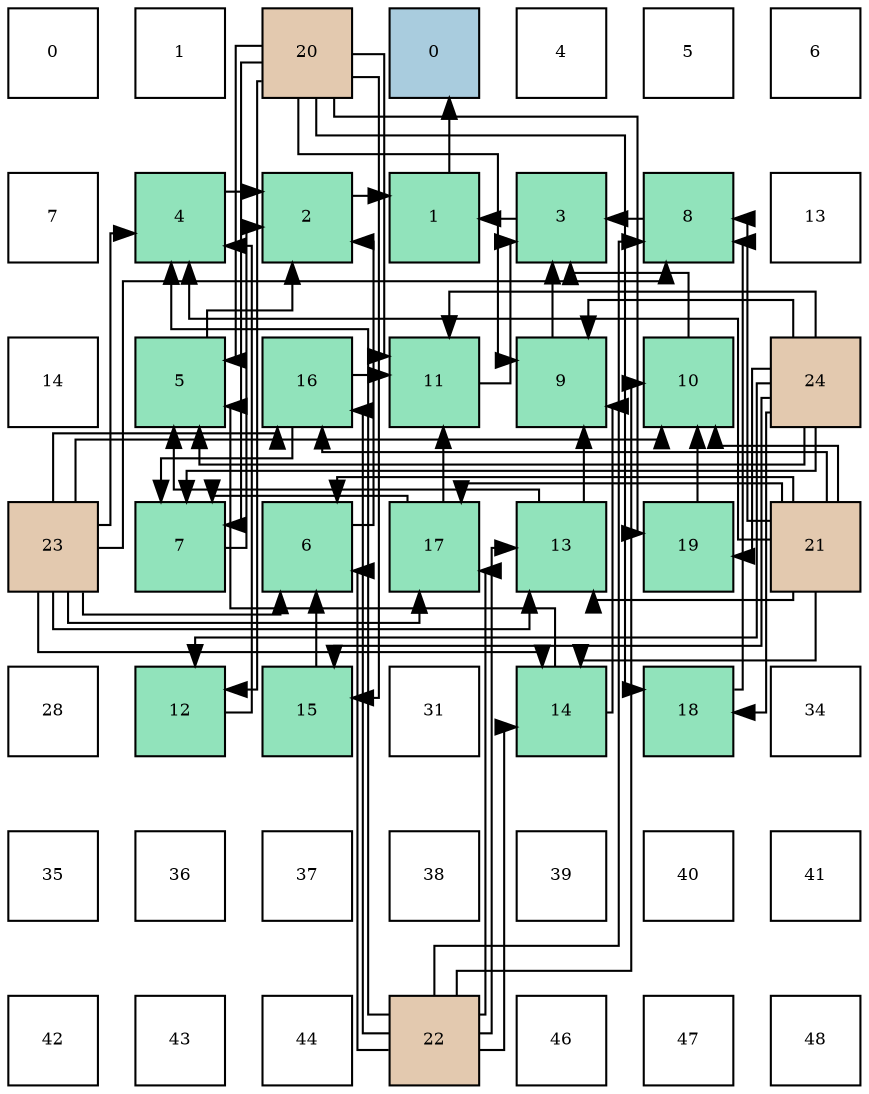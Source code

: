 digraph layout{
 rankdir=TB;
 splines=ortho;
 node [style=filled shape=square fixedsize=true width=0.6];
0[label="0", fontsize=8, fillcolor="#ffffff"];
1[label="1", fontsize=8, fillcolor="#ffffff"];
2[label="20", fontsize=8, fillcolor="#e3c9af"];
3[label="0", fontsize=8, fillcolor="#a9ccde"];
4[label="4", fontsize=8, fillcolor="#ffffff"];
5[label="5", fontsize=8, fillcolor="#ffffff"];
6[label="6", fontsize=8, fillcolor="#ffffff"];
7[label="7", fontsize=8, fillcolor="#ffffff"];
8[label="4", fontsize=8, fillcolor="#91e3bb"];
9[label="2", fontsize=8, fillcolor="#91e3bb"];
10[label="1", fontsize=8, fillcolor="#91e3bb"];
11[label="3", fontsize=8, fillcolor="#91e3bb"];
12[label="8", fontsize=8, fillcolor="#91e3bb"];
13[label="13", fontsize=8, fillcolor="#ffffff"];
14[label="14", fontsize=8, fillcolor="#ffffff"];
15[label="5", fontsize=8, fillcolor="#91e3bb"];
16[label="16", fontsize=8, fillcolor="#91e3bb"];
17[label="11", fontsize=8, fillcolor="#91e3bb"];
18[label="9", fontsize=8, fillcolor="#91e3bb"];
19[label="10", fontsize=8, fillcolor="#91e3bb"];
20[label="24", fontsize=8, fillcolor="#e3c9af"];
21[label="23", fontsize=8, fillcolor="#e3c9af"];
22[label="7", fontsize=8, fillcolor="#91e3bb"];
23[label="6", fontsize=8, fillcolor="#91e3bb"];
24[label="17", fontsize=8, fillcolor="#91e3bb"];
25[label="13", fontsize=8, fillcolor="#91e3bb"];
26[label="19", fontsize=8, fillcolor="#91e3bb"];
27[label="21", fontsize=8, fillcolor="#e3c9af"];
28[label="28", fontsize=8, fillcolor="#ffffff"];
29[label="12", fontsize=8, fillcolor="#91e3bb"];
30[label="15", fontsize=8, fillcolor="#91e3bb"];
31[label="31", fontsize=8, fillcolor="#ffffff"];
32[label="14", fontsize=8, fillcolor="#91e3bb"];
33[label="18", fontsize=8, fillcolor="#91e3bb"];
34[label="34", fontsize=8, fillcolor="#ffffff"];
35[label="35", fontsize=8, fillcolor="#ffffff"];
36[label="36", fontsize=8, fillcolor="#ffffff"];
37[label="37", fontsize=8, fillcolor="#ffffff"];
38[label="38", fontsize=8, fillcolor="#ffffff"];
39[label="39", fontsize=8, fillcolor="#ffffff"];
40[label="40", fontsize=8, fillcolor="#ffffff"];
41[label="41", fontsize=8, fillcolor="#ffffff"];
42[label="42", fontsize=8, fillcolor="#ffffff"];
43[label="43", fontsize=8, fillcolor="#ffffff"];
44[label="44", fontsize=8, fillcolor="#ffffff"];
45[label="22", fontsize=8, fillcolor="#e3c9af"];
46[label="46", fontsize=8, fillcolor="#ffffff"];
47[label="47", fontsize=8, fillcolor="#ffffff"];
48[label="48", fontsize=8, fillcolor="#ffffff"];
edge [constraint=false, style=vis];10 -> 3;
9 -> 10;
11 -> 10;
8 -> 9;
15 -> 9;
23 -> 9;
22 -> 9;
12 -> 11;
18 -> 11;
19 -> 11;
17 -> 11;
29 -> 8;
27 -> 8;
45 -> 8;
21 -> 8;
25 -> 15;
32 -> 15;
2 -> 15;
20 -> 15;
30 -> 23;
27 -> 23;
45 -> 23;
21 -> 23;
16 -> 22;
24 -> 22;
2 -> 22;
20 -> 22;
33 -> 12;
27 -> 12;
45 -> 12;
21 -> 12;
25 -> 18;
32 -> 18;
2 -> 18;
20 -> 18;
26 -> 19;
27 -> 19;
45 -> 19;
21 -> 19;
16 -> 17;
24 -> 17;
2 -> 17;
20 -> 17;
2 -> 29;
20 -> 29;
27 -> 25;
45 -> 25;
21 -> 25;
27 -> 32;
45 -> 32;
21 -> 32;
2 -> 30;
20 -> 30;
27 -> 16;
45 -> 16;
21 -> 16;
27 -> 24;
45 -> 24;
21 -> 24;
2 -> 33;
20 -> 33;
2 -> 26;
20 -> 26;
edge [constraint=true, style=invis];
0 -> 7 -> 14 -> 21 -> 28 -> 35 -> 42;
1 -> 8 -> 15 -> 22 -> 29 -> 36 -> 43;
2 -> 9 -> 16 -> 23 -> 30 -> 37 -> 44;
3 -> 10 -> 17 -> 24 -> 31 -> 38 -> 45;
4 -> 11 -> 18 -> 25 -> 32 -> 39 -> 46;
5 -> 12 -> 19 -> 26 -> 33 -> 40 -> 47;
6 -> 13 -> 20 -> 27 -> 34 -> 41 -> 48;
rank = same {0 -> 1 -> 2 -> 3 -> 4 -> 5 -> 6};
rank = same {7 -> 8 -> 9 -> 10 -> 11 -> 12 -> 13};
rank = same {14 -> 15 -> 16 -> 17 -> 18 -> 19 -> 20};
rank = same {21 -> 22 -> 23 -> 24 -> 25 -> 26 -> 27};
rank = same {28 -> 29 -> 30 -> 31 -> 32 -> 33 -> 34};
rank = same {35 -> 36 -> 37 -> 38 -> 39 -> 40 -> 41};
rank = same {42 -> 43 -> 44 -> 45 -> 46 -> 47 -> 48};
}